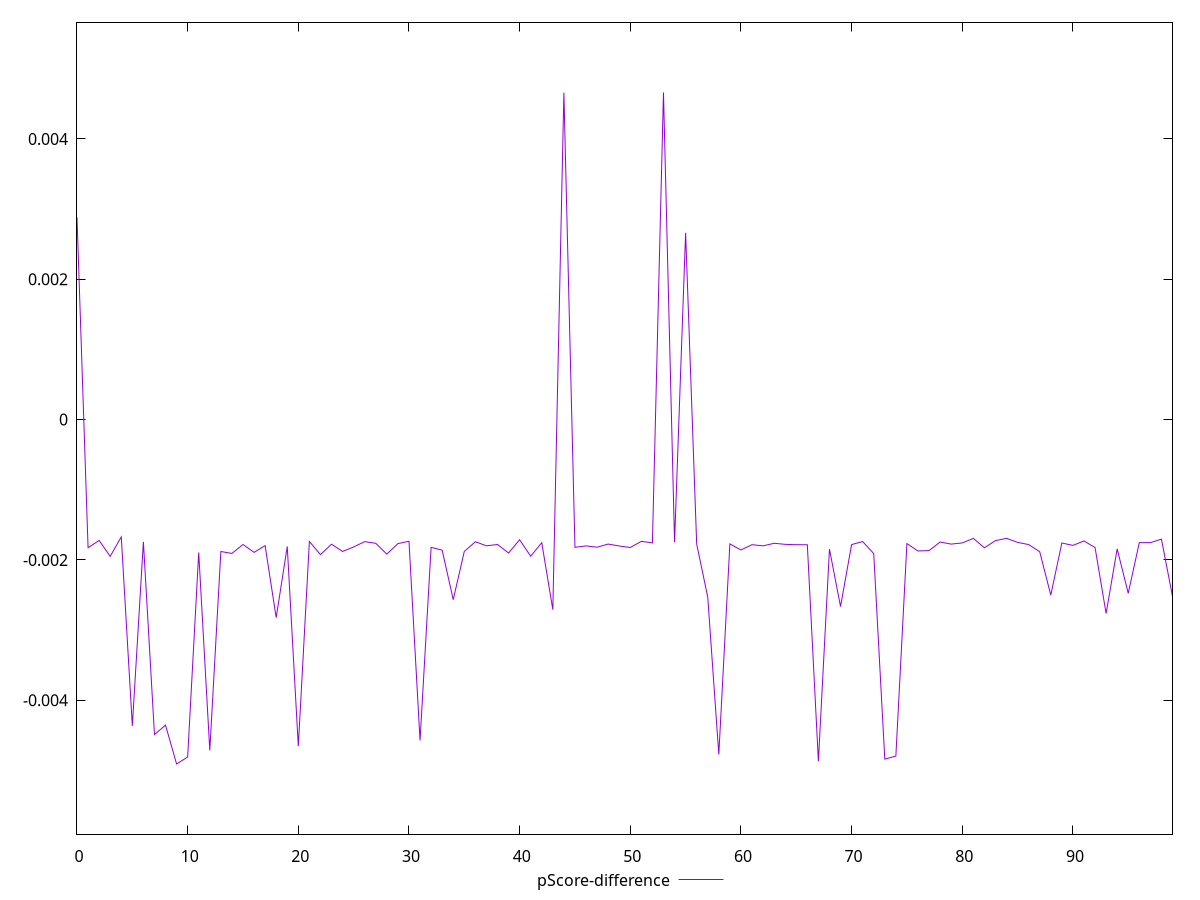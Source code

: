 reset

$pScoreDifference <<EOF
0 0.002883711098935926
1 -0.0018266119729737351
2 -0.0017229877270737992
3 -0.0019495978097440192
4 -0.0016718157784078036
5 -0.00436553544850149
6 -0.0017422124569507202
7 -0.0044895021431876625
8 -0.004355630718020365
9 -0.00490877788239108
10 -0.004809044880128011
11 -0.0018944525175619287
12 -0.004716200282006255
13 -0.0018804594084018689
14 -0.0019077330464067899
15 -0.001780651881484685
16 -0.001892496983331604
17 -0.0017966531766117066
18 -0.0028221722227959045
19 -0.0018088625514272039
20 -0.004655055675451436
21 -0.0017373740897945744
22 -0.001924730175027367
23 -0.0017769297721219601
24 -0.001879836934878032
25 -0.001815085746144085
26 -0.0017397150937790151
27 -0.001763562286630771
28 -0.0019174447073575518
29 -0.0017677776788945776
30 -0.0017341591121342592
31 -0.004574714465135243
32 -0.0018206764652142216
33 -0.001861924850604768
34 -0.0025671376709360816
35 -0.0018793489668811336
36 -0.0017410602642415896
37 -0.0017992724938971083
38 -0.001780359873406523
39 -0.0019015013892130783
40 -0.0017130971774765857
41 -0.001947487672758097
42 -0.0017543699028441662
43 -0.002708433087657447
44 0.004658710333073968
45 -0.0018209009006331378
46 -0.0018003688859646871
47 -0.0018188610270208905
48 -0.0017741208564083788
49 -0.0018015414803123075
50 -0.0018232476636457218
51 -0.0017355410281560957
52 -0.0017568262205702734
53 0.0046626525519175566
54 -0.0017475955841022017
55 0.0026625711387691098
56 -0.0017745746652779726
57 -0.0025300811548440993
58 -0.004773534761840281
59 -0.001771332183169383
60 -0.0018586339701236465
61 -0.0017831693924668102
62 -0.0017996821703523125
63 -0.0017632487875156588
64 -0.0017782571181091944
65 -0.001783478744359357
66 -0.0017843934374170978
67 -0.00487024966765226
68 -0.0018463819121198322
69 -0.002664670590058593
70 -0.0017817998890603537
71 -0.0017387375812127903
72 -0.0019099175508641153
73 -0.004839581645021518
74 -0.00479568896804583
75 -0.0017673613038509117
76 -0.0018728595368275869
77 -0.001867173501654218
78 -0.001745261008828658
79 -0.0017748219261368714
80 -0.0017582405025384773
81 -0.0016934865582677316
82 -0.0018270965780676773
83 -0.0017253970740046531
84 -0.0016927084034021878
85 -0.001749884909259758
86 -0.001781616442330658
87 -0.001883578693462451
88 -0.0025010741023150374
89 -0.0017592107509238897
90 -0.0017931459710777142
91 -0.0017301678568386603
92 -0.001823682164993845
93 -0.00276335883487
94 -0.0018431433318465418
95 -0.0024757449341858973
96 -0.0017537524494413148
97 -0.0017542359227568083
98 -0.0017038326840573825
99 -0.0025199258492882848
EOF

set key outside below
set xrange [0:99]
set yrange [-0.00590877788239108:0.005662652551917557]
set trange [-0.00590877788239108:0.005662652551917557]
set terminal svg size 640, 500 enhanced background rgb 'white'
set output "report_00025_2021-02-22T21:38:55.199Z/interactive/samples/pages+cached+noadtech+nomedia+nocss/pScore-difference/values.svg"

plot $pScoreDifference title "pScore-difference" with line

reset
